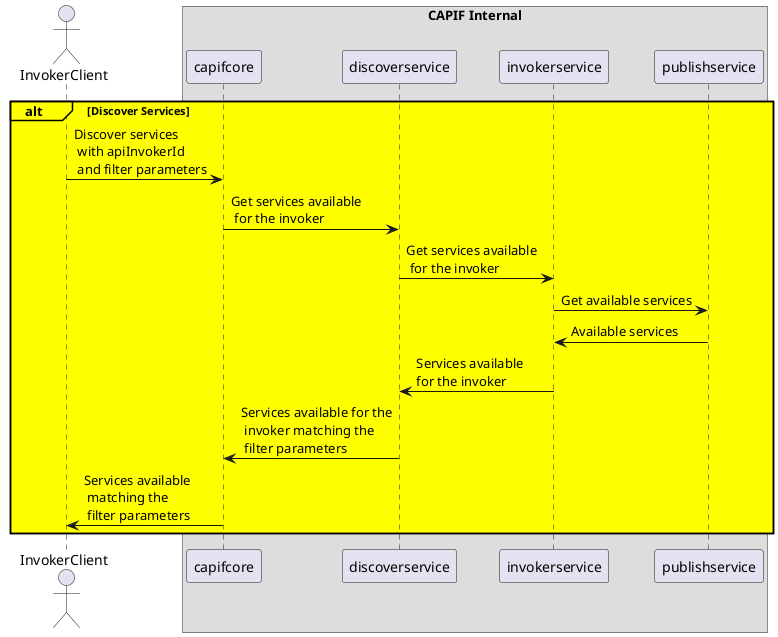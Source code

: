 @startuml Discover Service API
actor InvokerClient
box "CAPIF Internal"
participant capifcore
participant discoverservice
participant invokerservice
participant publishservice
end box

alt#Yellow #Yellow Discover Services
    InvokerClient->capifcore: Discover services\n with apiInvokerId\n and filter parameters
    capifcore->discoverservice: Get services available\n for the invoker
    discoverservice->invokerservice: Get services available\n for the invoker
    invokerservice->publishservice: Get available services
    publishservice->invokerservice: Available services
    invokerservice->discoverservice: Services available \nfor the invoker
    discoverservice->capifcore: Services available for the\n invoker matching the\n filter parameters
    capifcore->InvokerClient: Services available\n matching the\n filter parameters
end

@enduml